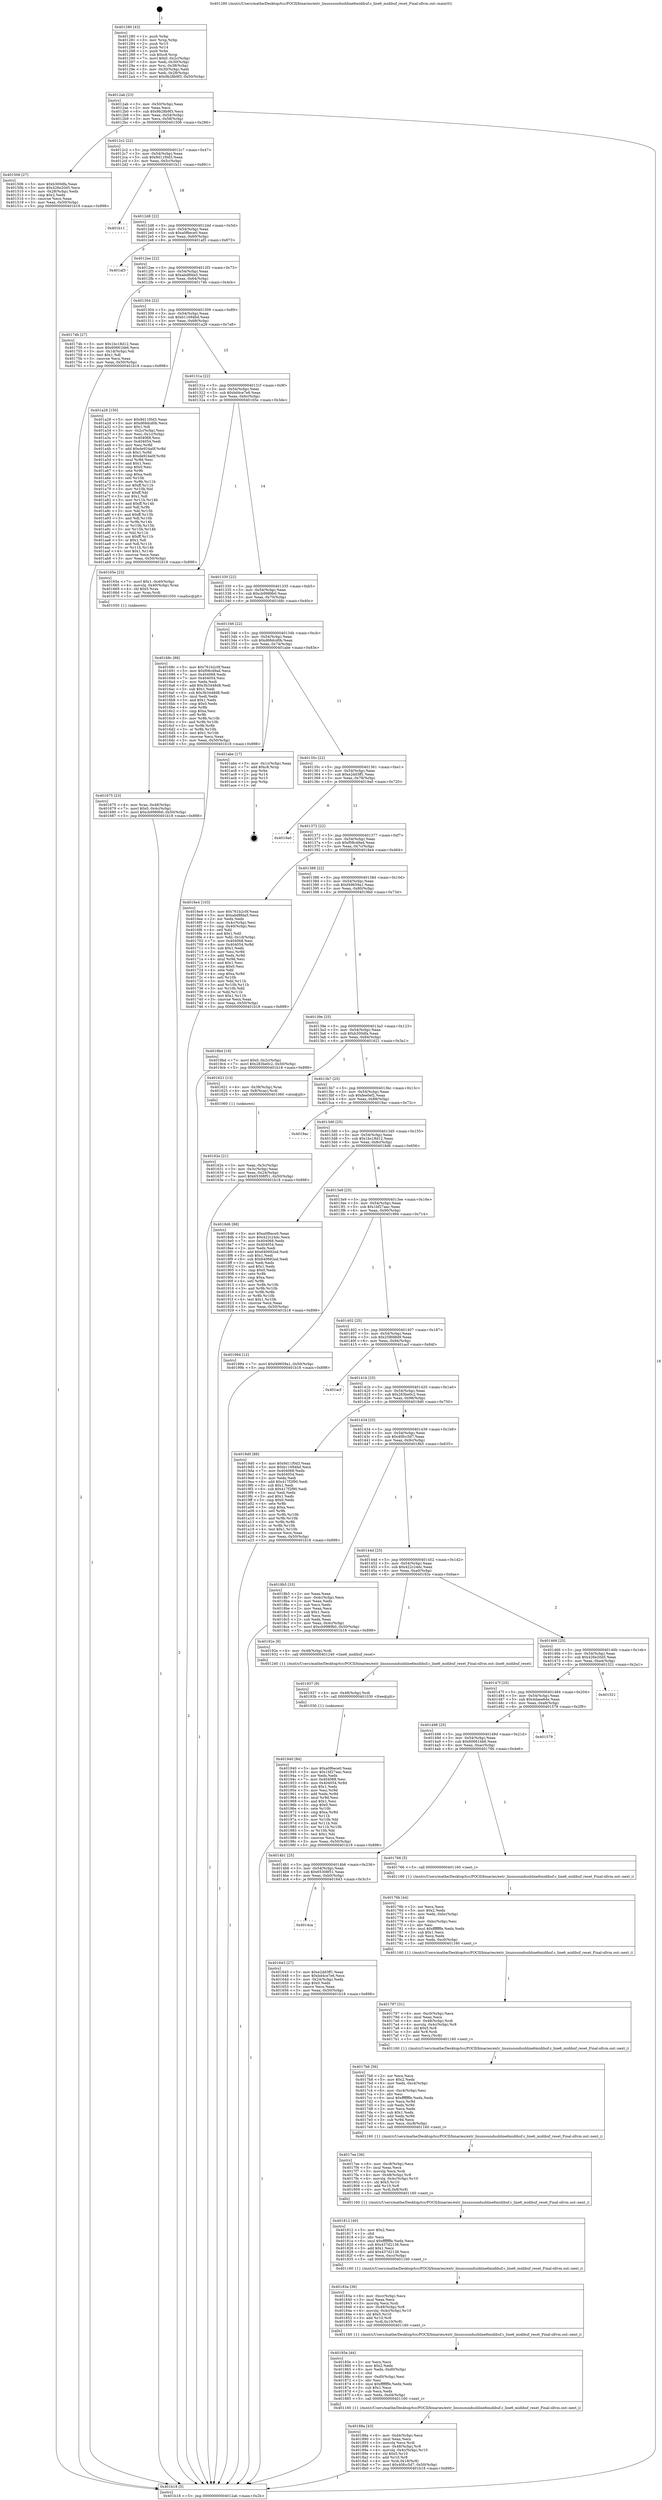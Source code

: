 digraph "0x401280" {
  label = "0x401280 (/mnt/c/Users/mathe/Desktop/tcc/POCII/binaries/extr_linuxsoundusbline6midibuf.c_line6_midibuf_reset_Final-ollvm.out::main(0))"
  labelloc = "t"
  node[shape=record]

  Entry [label="",width=0.3,height=0.3,shape=circle,fillcolor=black,style=filled]
  "0x4012ab" [label="{
     0x4012ab [23]\l
     | [instrs]\l
     &nbsp;&nbsp;0x4012ab \<+3\>: mov -0x50(%rbp),%eax\l
     &nbsp;&nbsp;0x4012ae \<+2\>: mov %eax,%ecx\l
     &nbsp;&nbsp;0x4012b0 \<+6\>: sub $0x9b28b9f3,%ecx\l
     &nbsp;&nbsp;0x4012b6 \<+3\>: mov %eax,-0x54(%rbp)\l
     &nbsp;&nbsp;0x4012b9 \<+3\>: mov %ecx,-0x58(%rbp)\l
     &nbsp;&nbsp;0x4012bc \<+6\>: je 0000000000401506 \<main+0x286\>\l
  }"]
  "0x401506" [label="{
     0x401506 [27]\l
     | [instrs]\l
     &nbsp;&nbsp;0x401506 \<+5\>: mov $0xb300dfa,%eax\l
     &nbsp;&nbsp;0x40150b \<+5\>: mov $0x426e20d5,%ecx\l
     &nbsp;&nbsp;0x401510 \<+3\>: mov -0x28(%rbp),%edx\l
     &nbsp;&nbsp;0x401513 \<+3\>: cmp $0x2,%edx\l
     &nbsp;&nbsp;0x401516 \<+3\>: cmovne %ecx,%eax\l
     &nbsp;&nbsp;0x401519 \<+3\>: mov %eax,-0x50(%rbp)\l
     &nbsp;&nbsp;0x40151c \<+5\>: jmp 0000000000401b18 \<main+0x898\>\l
  }"]
  "0x4012c2" [label="{
     0x4012c2 [22]\l
     | [instrs]\l
     &nbsp;&nbsp;0x4012c2 \<+5\>: jmp 00000000004012c7 \<main+0x47\>\l
     &nbsp;&nbsp;0x4012c7 \<+3\>: mov -0x54(%rbp),%eax\l
     &nbsp;&nbsp;0x4012ca \<+5\>: sub $0x9d11f0d3,%eax\l
     &nbsp;&nbsp;0x4012cf \<+3\>: mov %eax,-0x5c(%rbp)\l
     &nbsp;&nbsp;0x4012d2 \<+6\>: je 0000000000401b11 \<main+0x891\>\l
  }"]
  "0x401b18" [label="{
     0x401b18 [5]\l
     | [instrs]\l
     &nbsp;&nbsp;0x401b18 \<+5\>: jmp 00000000004012ab \<main+0x2b\>\l
  }"]
  "0x401280" [label="{
     0x401280 [43]\l
     | [instrs]\l
     &nbsp;&nbsp;0x401280 \<+1\>: push %rbp\l
     &nbsp;&nbsp;0x401281 \<+3\>: mov %rsp,%rbp\l
     &nbsp;&nbsp;0x401284 \<+2\>: push %r15\l
     &nbsp;&nbsp;0x401286 \<+2\>: push %r14\l
     &nbsp;&nbsp;0x401288 \<+1\>: push %rbx\l
     &nbsp;&nbsp;0x401289 \<+7\>: sub $0xc8,%rsp\l
     &nbsp;&nbsp;0x401290 \<+7\>: movl $0x0,-0x2c(%rbp)\l
     &nbsp;&nbsp;0x401297 \<+3\>: mov %edi,-0x30(%rbp)\l
     &nbsp;&nbsp;0x40129a \<+4\>: mov %rsi,-0x38(%rbp)\l
     &nbsp;&nbsp;0x40129e \<+3\>: mov -0x30(%rbp),%edi\l
     &nbsp;&nbsp;0x4012a1 \<+3\>: mov %edi,-0x28(%rbp)\l
     &nbsp;&nbsp;0x4012a4 \<+7\>: movl $0x9b28b9f3,-0x50(%rbp)\l
  }"]
  Exit [label="",width=0.3,height=0.3,shape=circle,fillcolor=black,style=filled,peripheries=2]
  "0x401b11" [label="{
     0x401b11\l
  }", style=dashed]
  "0x4012d8" [label="{
     0x4012d8 [22]\l
     | [instrs]\l
     &nbsp;&nbsp;0x4012d8 \<+5\>: jmp 00000000004012dd \<main+0x5d\>\l
     &nbsp;&nbsp;0x4012dd \<+3\>: mov -0x54(%rbp),%eax\l
     &nbsp;&nbsp;0x4012e0 \<+5\>: sub $0xa0f6ece0,%eax\l
     &nbsp;&nbsp;0x4012e5 \<+3\>: mov %eax,-0x60(%rbp)\l
     &nbsp;&nbsp;0x4012e8 \<+6\>: je 0000000000401af3 \<main+0x873\>\l
  }"]
  "0x401940" [label="{
     0x401940 [84]\l
     | [instrs]\l
     &nbsp;&nbsp;0x401940 \<+5\>: mov $0xa0f6ece0,%eax\l
     &nbsp;&nbsp;0x401945 \<+5\>: mov $0x1bf27aac,%ecx\l
     &nbsp;&nbsp;0x40194a \<+2\>: xor %edx,%edx\l
     &nbsp;&nbsp;0x40194c \<+7\>: mov 0x404068,%esi\l
     &nbsp;&nbsp;0x401953 \<+8\>: mov 0x404054,%r8d\l
     &nbsp;&nbsp;0x40195b \<+3\>: sub $0x1,%edx\l
     &nbsp;&nbsp;0x40195e \<+3\>: mov %esi,%r9d\l
     &nbsp;&nbsp;0x401961 \<+3\>: add %edx,%r9d\l
     &nbsp;&nbsp;0x401964 \<+4\>: imul %r9d,%esi\l
     &nbsp;&nbsp;0x401968 \<+3\>: and $0x1,%esi\l
     &nbsp;&nbsp;0x40196b \<+3\>: cmp $0x0,%esi\l
     &nbsp;&nbsp;0x40196e \<+4\>: sete %r10b\l
     &nbsp;&nbsp;0x401972 \<+4\>: cmp $0xa,%r8d\l
     &nbsp;&nbsp;0x401976 \<+4\>: setl %r11b\l
     &nbsp;&nbsp;0x40197a \<+3\>: mov %r10b,%bl\l
     &nbsp;&nbsp;0x40197d \<+3\>: and %r11b,%bl\l
     &nbsp;&nbsp;0x401980 \<+3\>: xor %r11b,%r10b\l
     &nbsp;&nbsp;0x401983 \<+3\>: or %r10b,%bl\l
     &nbsp;&nbsp;0x401986 \<+3\>: test $0x1,%bl\l
     &nbsp;&nbsp;0x401989 \<+3\>: cmovne %ecx,%eax\l
     &nbsp;&nbsp;0x40198c \<+3\>: mov %eax,-0x50(%rbp)\l
     &nbsp;&nbsp;0x40198f \<+5\>: jmp 0000000000401b18 \<main+0x898\>\l
  }"]
  "0x401af3" [label="{
     0x401af3\l
  }", style=dashed]
  "0x4012ee" [label="{
     0x4012ee [22]\l
     | [instrs]\l
     &nbsp;&nbsp;0x4012ee \<+5\>: jmp 00000000004012f3 \<main+0x73\>\l
     &nbsp;&nbsp;0x4012f3 \<+3\>: mov -0x54(%rbp),%eax\l
     &nbsp;&nbsp;0x4012f6 \<+5\>: sub $0xabd8fda5,%eax\l
     &nbsp;&nbsp;0x4012fb \<+3\>: mov %eax,-0x64(%rbp)\l
     &nbsp;&nbsp;0x4012fe \<+6\>: je 000000000040174b \<main+0x4cb\>\l
  }"]
  "0x401937" [label="{
     0x401937 [9]\l
     | [instrs]\l
     &nbsp;&nbsp;0x401937 \<+4\>: mov -0x48(%rbp),%rdi\l
     &nbsp;&nbsp;0x40193b \<+5\>: call 0000000000401030 \<free@plt\>\l
     | [calls]\l
     &nbsp;&nbsp;0x401030 \{1\} (unknown)\l
  }"]
  "0x40174b" [label="{
     0x40174b [27]\l
     | [instrs]\l
     &nbsp;&nbsp;0x40174b \<+5\>: mov $0x1bc18d12,%eax\l
     &nbsp;&nbsp;0x401750 \<+5\>: mov $0x60661bb6,%ecx\l
     &nbsp;&nbsp;0x401755 \<+3\>: mov -0x1d(%rbp),%dl\l
     &nbsp;&nbsp;0x401758 \<+3\>: test $0x1,%dl\l
     &nbsp;&nbsp;0x40175b \<+3\>: cmovne %ecx,%eax\l
     &nbsp;&nbsp;0x40175e \<+3\>: mov %eax,-0x50(%rbp)\l
     &nbsp;&nbsp;0x401761 \<+5\>: jmp 0000000000401b18 \<main+0x898\>\l
  }"]
  "0x401304" [label="{
     0x401304 [22]\l
     | [instrs]\l
     &nbsp;&nbsp;0x401304 \<+5\>: jmp 0000000000401309 \<main+0x89\>\l
     &nbsp;&nbsp;0x401309 \<+3\>: mov -0x54(%rbp),%eax\l
     &nbsp;&nbsp;0x40130c \<+5\>: sub $0xb11694bd,%eax\l
     &nbsp;&nbsp;0x401311 \<+3\>: mov %eax,-0x68(%rbp)\l
     &nbsp;&nbsp;0x401314 \<+6\>: je 0000000000401a28 \<main+0x7a8\>\l
  }"]
  "0x40188a" [label="{
     0x40188a [43]\l
     | [instrs]\l
     &nbsp;&nbsp;0x40188a \<+6\>: mov -0xd4(%rbp),%ecx\l
     &nbsp;&nbsp;0x401890 \<+3\>: imul %eax,%ecx\l
     &nbsp;&nbsp;0x401893 \<+3\>: movslq %ecx,%rdi\l
     &nbsp;&nbsp;0x401896 \<+4\>: mov -0x48(%rbp),%r8\l
     &nbsp;&nbsp;0x40189a \<+4\>: movslq -0x4c(%rbp),%r10\l
     &nbsp;&nbsp;0x40189e \<+4\>: shl $0x5,%r10\l
     &nbsp;&nbsp;0x4018a2 \<+3\>: add %r10,%r8\l
     &nbsp;&nbsp;0x4018a5 \<+4\>: mov %rdi,0x18(%r8)\l
     &nbsp;&nbsp;0x4018a9 \<+7\>: movl $0x40fcc5d7,-0x50(%rbp)\l
     &nbsp;&nbsp;0x4018b0 \<+5\>: jmp 0000000000401b18 \<main+0x898\>\l
  }"]
  "0x401a28" [label="{
     0x401a28 [150]\l
     | [instrs]\l
     &nbsp;&nbsp;0x401a28 \<+5\>: mov $0x9d11f0d3,%eax\l
     &nbsp;&nbsp;0x401a2d \<+5\>: mov $0xd68dcd0b,%ecx\l
     &nbsp;&nbsp;0x401a32 \<+2\>: mov $0x1,%dl\l
     &nbsp;&nbsp;0x401a34 \<+3\>: mov -0x2c(%rbp),%esi\l
     &nbsp;&nbsp;0x401a37 \<+3\>: mov %esi,-0x1c(%rbp)\l
     &nbsp;&nbsp;0x401a3a \<+7\>: mov 0x404068,%esi\l
     &nbsp;&nbsp;0x401a41 \<+7\>: mov 0x404054,%edi\l
     &nbsp;&nbsp;0x401a48 \<+3\>: mov %esi,%r8d\l
     &nbsp;&nbsp;0x401a4b \<+7\>: add $0xde924a0f,%r8d\l
     &nbsp;&nbsp;0x401a52 \<+4\>: sub $0x1,%r8d\l
     &nbsp;&nbsp;0x401a56 \<+7\>: sub $0xde924a0f,%r8d\l
     &nbsp;&nbsp;0x401a5d \<+4\>: imul %r8d,%esi\l
     &nbsp;&nbsp;0x401a61 \<+3\>: and $0x1,%esi\l
     &nbsp;&nbsp;0x401a64 \<+3\>: cmp $0x0,%esi\l
     &nbsp;&nbsp;0x401a67 \<+4\>: sete %r9b\l
     &nbsp;&nbsp;0x401a6b \<+3\>: cmp $0xa,%edi\l
     &nbsp;&nbsp;0x401a6e \<+4\>: setl %r10b\l
     &nbsp;&nbsp;0x401a72 \<+3\>: mov %r9b,%r11b\l
     &nbsp;&nbsp;0x401a75 \<+4\>: xor $0xff,%r11b\l
     &nbsp;&nbsp;0x401a79 \<+3\>: mov %r10b,%bl\l
     &nbsp;&nbsp;0x401a7c \<+3\>: xor $0xff,%bl\l
     &nbsp;&nbsp;0x401a7f \<+3\>: xor $0x1,%dl\l
     &nbsp;&nbsp;0x401a82 \<+3\>: mov %r11b,%r14b\l
     &nbsp;&nbsp;0x401a85 \<+4\>: and $0xff,%r14b\l
     &nbsp;&nbsp;0x401a89 \<+3\>: and %dl,%r9b\l
     &nbsp;&nbsp;0x401a8c \<+3\>: mov %bl,%r15b\l
     &nbsp;&nbsp;0x401a8f \<+4\>: and $0xff,%r15b\l
     &nbsp;&nbsp;0x401a93 \<+3\>: and %dl,%r10b\l
     &nbsp;&nbsp;0x401a96 \<+3\>: or %r9b,%r14b\l
     &nbsp;&nbsp;0x401a99 \<+3\>: or %r10b,%r15b\l
     &nbsp;&nbsp;0x401a9c \<+3\>: xor %r15b,%r14b\l
     &nbsp;&nbsp;0x401a9f \<+3\>: or %bl,%r11b\l
     &nbsp;&nbsp;0x401aa2 \<+4\>: xor $0xff,%r11b\l
     &nbsp;&nbsp;0x401aa6 \<+3\>: or $0x1,%dl\l
     &nbsp;&nbsp;0x401aa9 \<+3\>: and %dl,%r11b\l
     &nbsp;&nbsp;0x401aac \<+3\>: or %r11b,%r14b\l
     &nbsp;&nbsp;0x401aaf \<+4\>: test $0x1,%r14b\l
     &nbsp;&nbsp;0x401ab3 \<+3\>: cmovne %ecx,%eax\l
     &nbsp;&nbsp;0x401ab6 \<+3\>: mov %eax,-0x50(%rbp)\l
     &nbsp;&nbsp;0x401ab9 \<+5\>: jmp 0000000000401b18 \<main+0x898\>\l
  }"]
  "0x40131a" [label="{
     0x40131a [22]\l
     | [instrs]\l
     &nbsp;&nbsp;0x40131a \<+5\>: jmp 000000000040131f \<main+0x9f\>\l
     &nbsp;&nbsp;0x40131f \<+3\>: mov -0x54(%rbp),%eax\l
     &nbsp;&nbsp;0x401322 \<+5\>: sub $0xbd4ce7e6,%eax\l
     &nbsp;&nbsp;0x401327 \<+3\>: mov %eax,-0x6c(%rbp)\l
     &nbsp;&nbsp;0x40132a \<+6\>: je 000000000040165e \<main+0x3de\>\l
  }"]
  "0x40185e" [label="{
     0x40185e [44]\l
     | [instrs]\l
     &nbsp;&nbsp;0x40185e \<+2\>: xor %ecx,%ecx\l
     &nbsp;&nbsp;0x401860 \<+5\>: mov $0x2,%edx\l
     &nbsp;&nbsp;0x401865 \<+6\>: mov %edx,-0xd0(%rbp)\l
     &nbsp;&nbsp;0x40186b \<+1\>: cltd\l
     &nbsp;&nbsp;0x40186c \<+6\>: mov -0xd0(%rbp),%esi\l
     &nbsp;&nbsp;0x401872 \<+2\>: idiv %esi\l
     &nbsp;&nbsp;0x401874 \<+6\>: imul $0xfffffffe,%edx,%edx\l
     &nbsp;&nbsp;0x40187a \<+3\>: sub $0x1,%ecx\l
     &nbsp;&nbsp;0x40187d \<+2\>: sub %ecx,%edx\l
     &nbsp;&nbsp;0x40187f \<+6\>: mov %edx,-0xd4(%rbp)\l
     &nbsp;&nbsp;0x401885 \<+5\>: call 0000000000401160 \<next_i\>\l
     | [calls]\l
     &nbsp;&nbsp;0x401160 \{1\} (/mnt/c/Users/mathe/Desktop/tcc/POCII/binaries/extr_linuxsoundusbline6midibuf.c_line6_midibuf_reset_Final-ollvm.out::next_i)\l
  }"]
  "0x40165e" [label="{
     0x40165e [23]\l
     | [instrs]\l
     &nbsp;&nbsp;0x40165e \<+7\>: movl $0x1,-0x40(%rbp)\l
     &nbsp;&nbsp;0x401665 \<+4\>: movslq -0x40(%rbp),%rax\l
     &nbsp;&nbsp;0x401669 \<+4\>: shl $0x5,%rax\l
     &nbsp;&nbsp;0x40166d \<+3\>: mov %rax,%rdi\l
     &nbsp;&nbsp;0x401670 \<+5\>: call 0000000000401050 \<malloc@plt\>\l
     | [calls]\l
     &nbsp;&nbsp;0x401050 \{1\} (unknown)\l
  }"]
  "0x401330" [label="{
     0x401330 [22]\l
     | [instrs]\l
     &nbsp;&nbsp;0x401330 \<+5\>: jmp 0000000000401335 \<main+0xb5\>\l
     &nbsp;&nbsp;0x401335 \<+3\>: mov -0x54(%rbp),%eax\l
     &nbsp;&nbsp;0x401338 \<+5\>: sub $0xcb9989b0,%eax\l
     &nbsp;&nbsp;0x40133d \<+3\>: mov %eax,-0x70(%rbp)\l
     &nbsp;&nbsp;0x401340 \<+6\>: je 000000000040168c \<main+0x40c\>\l
  }"]
  "0x40183a" [label="{
     0x40183a [36]\l
     | [instrs]\l
     &nbsp;&nbsp;0x40183a \<+6\>: mov -0xcc(%rbp),%ecx\l
     &nbsp;&nbsp;0x401840 \<+3\>: imul %eax,%ecx\l
     &nbsp;&nbsp;0x401843 \<+3\>: movslq %ecx,%rdi\l
     &nbsp;&nbsp;0x401846 \<+4\>: mov -0x48(%rbp),%r8\l
     &nbsp;&nbsp;0x40184a \<+4\>: movslq -0x4c(%rbp),%r10\l
     &nbsp;&nbsp;0x40184e \<+4\>: shl $0x5,%r10\l
     &nbsp;&nbsp;0x401852 \<+3\>: add %r10,%r8\l
     &nbsp;&nbsp;0x401855 \<+4\>: mov %rdi,0x10(%r8)\l
     &nbsp;&nbsp;0x401859 \<+5\>: call 0000000000401160 \<next_i\>\l
     | [calls]\l
     &nbsp;&nbsp;0x401160 \{1\} (/mnt/c/Users/mathe/Desktop/tcc/POCII/binaries/extr_linuxsoundusbline6midibuf.c_line6_midibuf_reset_Final-ollvm.out::next_i)\l
  }"]
  "0x40168c" [label="{
     0x40168c [88]\l
     | [instrs]\l
     &nbsp;&nbsp;0x40168c \<+5\>: mov $0x761b2c0f,%eax\l
     &nbsp;&nbsp;0x401691 \<+5\>: mov $0xf08c49ad,%ecx\l
     &nbsp;&nbsp;0x401696 \<+7\>: mov 0x404068,%edx\l
     &nbsp;&nbsp;0x40169d \<+7\>: mov 0x404054,%esi\l
     &nbsp;&nbsp;0x4016a4 \<+2\>: mov %edx,%edi\l
     &nbsp;&nbsp;0x4016a6 \<+6\>: add $0x3b3448d8,%edi\l
     &nbsp;&nbsp;0x4016ac \<+3\>: sub $0x1,%edi\l
     &nbsp;&nbsp;0x4016af \<+6\>: sub $0x3b3448d8,%edi\l
     &nbsp;&nbsp;0x4016b5 \<+3\>: imul %edi,%edx\l
     &nbsp;&nbsp;0x4016b8 \<+3\>: and $0x1,%edx\l
     &nbsp;&nbsp;0x4016bb \<+3\>: cmp $0x0,%edx\l
     &nbsp;&nbsp;0x4016be \<+4\>: sete %r8b\l
     &nbsp;&nbsp;0x4016c2 \<+3\>: cmp $0xa,%esi\l
     &nbsp;&nbsp;0x4016c5 \<+4\>: setl %r9b\l
     &nbsp;&nbsp;0x4016c9 \<+3\>: mov %r8b,%r10b\l
     &nbsp;&nbsp;0x4016cc \<+3\>: and %r9b,%r10b\l
     &nbsp;&nbsp;0x4016cf \<+3\>: xor %r9b,%r8b\l
     &nbsp;&nbsp;0x4016d2 \<+3\>: or %r8b,%r10b\l
     &nbsp;&nbsp;0x4016d5 \<+4\>: test $0x1,%r10b\l
     &nbsp;&nbsp;0x4016d9 \<+3\>: cmovne %ecx,%eax\l
     &nbsp;&nbsp;0x4016dc \<+3\>: mov %eax,-0x50(%rbp)\l
     &nbsp;&nbsp;0x4016df \<+5\>: jmp 0000000000401b18 \<main+0x898\>\l
  }"]
  "0x401346" [label="{
     0x401346 [22]\l
     | [instrs]\l
     &nbsp;&nbsp;0x401346 \<+5\>: jmp 000000000040134b \<main+0xcb\>\l
     &nbsp;&nbsp;0x40134b \<+3\>: mov -0x54(%rbp),%eax\l
     &nbsp;&nbsp;0x40134e \<+5\>: sub $0xd68dcd0b,%eax\l
     &nbsp;&nbsp;0x401353 \<+3\>: mov %eax,-0x74(%rbp)\l
     &nbsp;&nbsp;0x401356 \<+6\>: je 0000000000401abe \<main+0x83e\>\l
  }"]
  "0x401812" [label="{
     0x401812 [40]\l
     | [instrs]\l
     &nbsp;&nbsp;0x401812 \<+5\>: mov $0x2,%ecx\l
     &nbsp;&nbsp;0x401817 \<+1\>: cltd\l
     &nbsp;&nbsp;0x401818 \<+2\>: idiv %ecx\l
     &nbsp;&nbsp;0x40181a \<+6\>: imul $0xfffffffe,%edx,%ecx\l
     &nbsp;&nbsp;0x401820 \<+6\>: sub $0x437d2138,%ecx\l
     &nbsp;&nbsp;0x401826 \<+3\>: add $0x1,%ecx\l
     &nbsp;&nbsp;0x401829 \<+6\>: add $0x437d2138,%ecx\l
     &nbsp;&nbsp;0x40182f \<+6\>: mov %ecx,-0xcc(%rbp)\l
     &nbsp;&nbsp;0x401835 \<+5\>: call 0000000000401160 \<next_i\>\l
     | [calls]\l
     &nbsp;&nbsp;0x401160 \{1\} (/mnt/c/Users/mathe/Desktop/tcc/POCII/binaries/extr_linuxsoundusbline6midibuf.c_line6_midibuf_reset_Final-ollvm.out::next_i)\l
  }"]
  "0x401abe" [label="{
     0x401abe [17]\l
     | [instrs]\l
     &nbsp;&nbsp;0x401abe \<+3\>: mov -0x1c(%rbp),%eax\l
     &nbsp;&nbsp;0x401ac1 \<+7\>: add $0xc8,%rsp\l
     &nbsp;&nbsp;0x401ac8 \<+1\>: pop %rbx\l
     &nbsp;&nbsp;0x401ac9 \<+2\>: pop %r14\l
     &nbsp;&nbsp;0x401acb \<+2\>: pop %r15\l
     &nbsp;&nbsp;0x401acd \<+1\>: pop %rbp\l
     &nbsp;&nbsp;0x401ace \<+1\>: ret\l
  }"]
  "0x40135c" [label="{
     0x40135c [22]\l
     | [instrs]\l
     &nbsp;&nbsp;0x40135c \<+5\>: jmp 0000000000401361 \<main+0xe1\>\l
     &nbsp;&nbsp;0x401361 \<+3\>: mov -0x54(%rbp),%eax\l
     &nbsp;&nbsp;0x401364 \<+5\>: sub $0xe2dd3ff1,%eax\l
     &nbsp;&nbsp;0x401369 \<+3\>: mov %eax,-0x78(%rbp)\l
     &nbsp;&nbsp;0x40136c \<+6\>: je 00000000004019a0 \<main+0x720\>\l
  }"]
  "0x4017ee" [label="{
     0x4017ee [36]\l
     | [instrs]\l
     &nbsp;&nbsp;0x4017ee \<+6\>: mov -0xc8(%rbp),%ecx\l
     &nbsp;&nbsp;0x4017f4 \<+3\>: imul %eax,%ecx\l
     &nbsp;&nbsp;0x4017f7 \<+3\>: movslq %ecx,%rdi\l
     &nbsp;&nbsp;0x4017fa \<+4\>: mov -0x48(%rbp),%r8\l
     &nbsp;&nbsp;0x4017fe \<+4\>: movslq -0x4c(%rbp),%r10\l
     &nbsp;&nbsp;0x401802 \<+4\>: shl $0x5,%r10\l
     &nbsp;&nbsp;0x401806 \<+3\>: add %r10,%r8\l
     &nbsp;&nbsp;0x401809 \<+4\>: mov %rdi,0x8(%r8)\l
     &nbsp;&nbsp;0x40180d \<+5\>: call 0000000000401160 \<next_i\>\l
     | [calls]\l
     &nbsp;&nbsp;0x401160 \{1\} (/mnt/c/Users/mathe/Desktop/tcc/POCII/binaries/extr_linuxsoundusbline6midibuf.c_line6_midibuf_reset_Final-ollvm.out::next_i)\l
  }"]
  "0x4019a0" [label="{
     0x4019a0\l
  }", style=dashed]
  "0x401372" [label="{
     0x401372 [22]\l
     | [instrs]\l
     &nbsp;&nbsp;0x401372 \<+5\>: jmp 0000000000401377 \<main+0xf7\>\l
     &nbsp;&nbsp;0x401377 \<+3\>: mov -0x54(%rbp),%eax\l
     &nbsp;&nbsp;0x40137a \<+5\>: sub $0xf08c49ad,%eax\l
     &nbsp;&nbsp;0x40137f \<+3\>: mov %eax,-0x7c(%rbp)\l
     &nbsp;&nbsp;0x401382 \<+6\>: je 00000000004016e4 \<main+0x464\>\l
  }"]
  "0x4017b6" [label="{
     0x4017b6 [56]\l
     | [instrs]\l
     &nbsp;&nbsp;0x4017b6 \<+2\>: xor %ecx,%ecx\l
     &nbsp;&nbsp;0x4017b8 \<+5\>: mov $0x2,%edx\l
     &nbsp;&nbsp;0x4017bd \<+6\>: mov %edx,-0xc4(%rbp)\l
     &nbsp;&nbsp;0x4017c3 \<+1\>: cltd\l
     &nbsp;&nbsp;0x4017c4 \<+6\>: mov -0xc4(%rbp),%esi\l
     &nbsp;&nbsp;0x4017ca \<+2\>: idiv %esi\l
     &nbsp;&nbsp;0x4017cc \<+6\>: imul $0xfffffffe,%edx,%edx\l
     &nbsp;&nbsp;0x4017d2 \<+3\>: mov %ecx,%r9d\l
     &nbsp;&nbsp;0x4017d5 \<+3\>: sub %edx,%r9d\l
     &nbsp;&nbsp;0x4017d8 \<+2\>: mov %ecx,%edx\l
     &nbsp;&nbsp;0x4017da \<+3\>: sub $0x1,%edx\l
     &nbsp;&nbsp;0x4017dd \<+3\>: add %edx,%r9d\l
     &nbsp;&nbsp;0x4017e0 \<+3\>: sub %r9d,%ecx\l
     &nbsp;&nbsp;0x4017e3 \<+6\>: mov %ecx,-0xc8(%rbp)\l
     &nbsp;&nbsp;0x4017e9 \<+5\>: call 0000000000401160 \<next_i\>\l
     | [calls]\l
     &nbsp;&nbsp;0x401160 \{1\} (/mnt/c/Users/mathe/Desktop/tcc/POCII/binaries/extr_linuxsoundusbline6midibuf.c_line6_midibuf_reset_Final-ollvm.out::next_i)\l
  }"]
  "0x4016e4" [label="{
     0x4016e4 [103]\l
     | [instrs]\l
     &nbsp;&nbsp;0x4016e4 \<+5\>: mov $0x761b2c0f,%eax\l
     &nbsp;&nbsp;0x4016e9 \<+5\>: mov $0xabd8fda5,%ecx\l
     &nbsp;&nbsp;0x4016ee \<+2\>: xor %edx,%edx\l
     &nbsp;&nbsp;0x4016f0 \<+3\>: mov -0x4c(%rbp),%esi\l
     &nbsp;&nbsp;0x4016f3 \<+3\>: cmp -0x40(%rbp),%esi\l
     &nbsp;&nbsp;0x4016f6 \<+4\>: setl %dil\l
     &nbsp;&nbsp;0x4016fa \<+4\>: and $0x1,%dil\l
     &nbsp;&nbsp;0x4016fe \<+4\>: mov %dil,-0x1d(%rbp)\l
     &nbsp;&nbsp;0x401702 \<+7\>: mov 0x404068,%esi\l
     &nbsp;&nbsp;0x401709 \<+8\>: mov 0x404054,%r8d\l
     &nbsp;&nbsp;0x401711 \<+3\>: sub $0x1,%edx\l
     &nbsp;&nbsp;0x401714 \<+3\>: mov %esi,%r9d\l
     &nbsp;&nbsp;0x401717 \<+3\>: add %edx,%r9d\l
     &nbsp;&nbsp;0x40171a \<+4\>: imul %r9d,%esi\l
     &nbsp;&nbsp;0x40171e \<+3\>: and $0x1,%esi\l
     &nbsp;&nbsp;0x401721 \<+3\>: cmp $0x0,%esi\l
     &nbsp;&nbsp;0x401724 \<+4\>: sete %dil\l
     &nbsp;&nbsp;0x401728 \<+4\>: cmp $0xa,%r8d\l
     &nbsp;&nbsp;0x40172c \<+4\>: setl %r10b\l
     &nbsp;&nbsp;0x401730 \<+3\>: mov %dil,%r11b\l
     &nbsp;&nbsp;0x401733 \<+3\>: and %r10b,%r11b\l
     &nbsp;&nbsp;0x401736 \<+3\>: xor %r10b,%dil\l
     &nbsp;&nbsp;0x401739 \<+3\>: or %dil,%r11b\l
     &nbsp;&nbsp;0x40173c \<+4\>: test $0x1,%r11b\l
     &nbsp;&nbsp;0x401740 \<+3\>: cmovne %ecx,%eax\l
     &nbsp;&nbsp;0x401743 \<+3\>: mov %eax,-0x50(%rbp)\l
     &nbsp;&nbsp;0x401746 \<+5\>: jmp 0000000000401b18 \<main+0x898\>\l
  }"]
  "0x401388" [label="{
     0x401388 [22]\l
     | [instrs]\l
     &nbsp;&nbsp;0x401388 \<+5\>: jmp 000000000040138d \<main+0x10d\>\l
     &nbsp;&nbsp;0x40138d \<+3\>: mov -0x54(%rbp),%eax\l
     &nbsp;&nbsp;0x401390 \<+5\>: sub $0xf49659a1,%eax\l
     &nbsp;&nbsp;0x401395 \<+3\>: mov %eax,-0x80(%rbp)\l
     &nbsp;&nbsp;0x401398 \<+6\>: je 00000000004019bd \<main+0x73d\>\l
  }"]
  "0x401797" [label="{
     0x401797 [31]\l
     | [instrs]\l
     &nbsp;&nbsp;0x401797 \<+6\>: mov -0xc0(%rbp),%ecx\l
     &nbsp;&nbsp;0x40179d \<+3\>: imul %eax,%ecx\l
     &nbsp;&nbsp;0x4017a0 \<+4\>: mov -0x48(%rbp),%rdi\l
     &nbsp;&nbsp;0x4017a4 \<+4\>: movslq -0x4c(%rbp),%r8\l
     &nbsp;&nbsp;0x4017a8 \<+4\>: shl $0x5,%r8\l
     &nbsp;&nbsp;0x4017ac \<+3\>: add %r8,%rdi\l
     &nbsp;&nbsp;0x4017af \<+2\>: mov %ecx,(%rdi)\l
     &nbsp;&nbsp;0x4017b1 \<+5\>: call 0000000000401160 \<next_i\>\l
     | [calls]\l
     &nbsp;&nbsp;0x401160 \{1\} (/mnt/c/Users/mathe/Desktop/tcc/POCII/binaries/extr_linuxsoundusbline6midibuf.c_line6_midibuf_reset_Final-ollvm.out::next_i)\l
  }"]
  "0x4019bd" [label="{
     0x4019bd [19]\l
     | [instrs]\l
     &nbsp;&nbsp;0x4019bd \<+7\>: movl $0x0,-0x2c(%rbp)\l
     &nbsp;&nbsp;0x4019c4 \<+7\>: movl $0x283be0c2,-0x50(%rbp)\l
     &nbsp;&nbsp;0x4019cb \<+5\>: jmp 0000000000401b18 \<main+0x898\>\l
  }"]
  "0x40139e" [label="{
     0x40139e [25]\l
     | [instrs]\l
     &nbsp;&nbsp;0x40139e \<+5\>: jmp 00000000004013a3 \<main+0x123\>\l
     &nbsp;&nbsp;0x4013a3 \<+3\>: mov -0x54(%rbp),%eax\l
     &nbsp;&nbsp;0x4013a6 \<+5\>: sub $0xb300dfa,%eax\l
     &nbsp;&nbsp;0x4013ab \<+6\>: mov %eax,-0x84(%rbp)\l
     &nbsp;&nbsp;0x4013b1 \<+6\>: je 0000000000401621 \<main+0x3a1\>\l
  }"]
  "0x40176b" [label="{
     0x40176b [44]\l
     | [instrs]\l
     &nbsp;&nbsp;0x40176b \<+2\>: xor %ecx,%ecx\l
     &nbsp;&nbsp;0x40176d \<+5\>: mov $0x2,%edx\l
     &nbsp;&nbsp;0x401772 \<+6\>: mov %edx,-0xbc(%rbp)\l
     &nbsp;&nbsp;0x401778 \<+1\>: cltd\l
     &nbsp;&nbsp;0x401779 \<+6\>: mov -0xbc(%rbp),%esi\l
     &nbsp;&nbsp;0x40177f \<+2\>: idiv %esi\l
     &nbsp;&nbsp;0x401781 \<+6\>: imul $0xfffffffe,%edx,%edx\l
     &nbsp;&nbsp;0x401787 \<+3\>: sub $0x1,%ecx\l
     &nbsp;&nbsp;0x40178a \<+2\>: sub %ecx,%edx\l
     &nbsp;&nbsp;0x40178c \<+6\>: mov %edx,-0xc0(%rbp)\l
     &nbsp;&nbsp;0x401792 \<+5\>: call 0000000000401160 \<next_i\>\l
     | [calls]\l
     &nbsp;&nbsp;0x401160 \{1\} (/mnt/c/Users/mathe/Desktop/tcc/POCII/binaries/extr_linuxsoundusbline6midibuf.c_line6_midibuf_reset_Final-ollvm.out::next_i)\l
  }"]
  "0x401621" [label="{
     0x401621 [13]\l
     | [instrs]\l
     &nbsp;&nbsp;0x401621 \<+4\>: mov -0x38(%rbp),%rax\l
     &nbsp;&nbsp;0x401625 \<+4\>: mov 0x8(%rax),%rdi\l
     &nbsp;&nbsp;0x401629 \<+5\>: call 0000000000401060 \<atoi@plt\>\l
     | [calls]\l
     &nbsp;&nbsp;0x401060 \{1\} (unknown)\l
  }"]
  "0x4013b7" [label="{
     0x4013b7 [25]\l
     | [instrs]\l
     &nbsp;&nbsp;0x4013b7 \<+5\>: jmp 00000000004013bc \<main+0x13c\>\l
     &nbsp;&nbsp;0x4013bc \<+3\>: mov -0x54(%rbp),%eax\l
     &nbsp;&nbsp;0x4013bf \<+5\>: sub $0xfee0ef2,%eax\l
     &nbsp;&nbsp;0x4013c4 \<+6\>: mov %eax,-0x88(%rbp)\l
     &nbsp;&nbsp;0x4013ca \<+6\>: je 00000000004019ac \<main+0x72c\>\l
  }"]
  "0x40162e" [label="{
     0x40162e [21]\l
     | [instrs]\l
     &nbsp;&nbsp;0x40162e \<+3\>: mov %eax,-0x3c(%rbp)\l
     &nbsp;&nbsp;0x401631 \<+3\>: mov -0x3c(%rbp),%eax\l
     &nbsp;&nbsp;0x401634 \<+3\>: mov %eax,-0x24(%rbp)\l
     &nbsp;&nbsp;0x401637 \<+7\>: movl $0x65308f51,-0x50(%rbp)\l
     &nbsp;&nbsp;0x40163e \<+5\>: jmp 0000000000401b18 \<main+0x898\>\l
  }"]
  "0x401675" [label="{
     0x401675 [23]\l
     | [instrs]\l
     &nbsp;&nbsp;0x401675 \<+4\>: mov %rax,-0x48(%rbp)\l
     &nbsp;&nbsp;0x401679 \<+7\>: movl $0x0,-0x4c(%rbp)\l
     &nbsp;&nbsp;0x401680 \<+7\>: movl $0xcb9989b0,-0x50(%rbp)\l
     &nbsp;&nbsp;0x401687 \<+5\>: jmp 0000000000401b18 \<main+0x898\>\l
  }"]
  "0x4019ac" [label="{
     0x4019ac\l
  }", style=dashed]
  "0x4013d0" [label="{
     0x4013d0 [25]\l
     | [instrs]\l
     &nbsp;&nbsp;0x4013d0 \<+5\>: jmp 00000000004013d5 \<main+0x155\>\l
     &nbsp;&nbsp;0x4013d5 \<+3\>: mov -0x54(%rbp),%eax\l
     &nbsp;&nbsp;0x4013d8 \<+5\>: sub $0x1bc18d12,%eax\l
     &nbsp;&nbsp;0x4013dd \<+6\>: mov %eax,-0x8c(%rbp)\l
     &nbsp;&nbsp;0x4013e3 \<+6\>: je 00000000004018d6 \<main+0x656\>\l
  }"]
  "0x4014ca" [label="{
     0x4014ca\l
  }", style=dashed]
  "0x4018d6" [label="{
     0x4018d6 [88]\l
     | [instrs]\l
     &nbsp;&nbsp;0x4018d6 \<+5\>: mov $0xa0f6ece0,%eax\l
     &nbsp;&nbsp;0x4018db \<+5\>: mov $0x422c24dc,%ecx\l
     &nbsp;&nbsp;0x4018e0 \<+7\>: mov 0x404068,%edx\l
     &nbsp;&nbsp;0x4018e7 \<+7\>: mov 0x404054,%esi\l
     &nbsp;&nbsp;0x4018ee \<+2\>: mov %edx,%edi\l
     &nbsp;&nbsp;0x4018f0 \<+6\>: add $0x640692ed,%edi\l
     &nbsp;&nbsp;0x4018f6 \<+3\>: sub $0x1,%edi\l
     &nbsp;&nbsp;0x4018f9 \<+6\>: sub $0x640692ed,%edi\l
     &nbsp;&nbsp;0x4018ff \<+3\>: imul %edi,%edx\l
     &nbsp;&nbsp;0x401902 \<+3\>: and $0x1,%edx\l
     &nbsp;&nbsp;0x401905 \<+3\>: cmp $0x0,%edx\l
     &nbsp;&nbsp;0x401908 \<+4\>: sete %r8b\l
     &nbsp;&nbsp;0x40190c \<+3\>: cmp $0xa,%esi\l
     &nbsp;&nbsp;0x40190f \<+4\>: setl %r9b\l
     &nbsp;&nbsp;0x401913 \<+3\>: mov %r8b,%r10b\l
     &nbsp;&nbsp;0x401916 \<+3\>: and %r9b,%r10b\l
     &nbsp;&nbsp;0x401919 \<+3\>: xor %r9b,%r8b\l
     &nbsp;&nbsp;0x40191c \<+3\>: or %r8b,%r10b\l
     &nbsp;&nbsp;0x40191f \<+4\>: test $0x1,%r10b\l
     &nbsp;&nbsp;0x401923 \<+3\>: cmovne %ecx,%eax\l
     &nbsp;&nbsp;0x401926 \<+3\>: mov %eax,-0x50(%rbp)\l
     &nbsp;&nbsp;0x401929 \<+5\>: jmp 0000000000401b18 \<main+0x898\>\l
  }"]
  "0x4013e9" [label="{
     0x4013e9 [25]\l
     | [instrs]\l
     &nbsp;&nbsp;0x4013e9 \<+5\>: jmp 00000000004013ee \<main+0x16e\>\l
     &nbsp;&nbsp;0x4013ee \<+3\>: mov -0x54(%rbp),%eax\l
     &nbsp;&nbsp;0x4013f1 \<+5\>: sub $0x1bf27aac,%eax\l
     &nbsp;&nbsp;0x4013f6 \<+6\>: mov %eax,-0x90(%rbp)\l
     &nbsp;&nbsp;0x4013fc \<+6\>: je 0000000000401994 \<main+0x714\>\l
  }"]
  "0x401643" [label="{
     0x401643 [27]\l
     | [instrs]\l
     &nbsp;&nbsp;0x401643 \<+5\>: mov $0xe2dd3ff1,%eax\l
     &nbsp;&nbsp;0x401648 \<+5\>: mov $0xbd4ce7e6,%ecx\l
     &nbsp;&nbsp;0x40164d \<+3\>: mov -0x24(%rbp),%edx\l
     &nbsp;&nbsp;0x401650 \<+3\>: cmp $0x0,%edx\l
     &nbsp;&nbsp;0x401653 \<+3\>: cmove %ecx,%eax\l
     &nbsp;&nbsp;0x401656 \<+3\>: mov %eax,-0x50(%rbp)\l
     &nbsp;&nbsp;0x401659 \<+5\>: jmp 0000000000401b18 \<main+0x898\>\l
  }"]
  "0x401994" [label="{
     0x401994 [12]\l
     | [instrs]\l
     &nbsp;&nbsp;0x401994 \<+7\>: movl $0xf49659a1,-0x50(%rbp)\l
     &nbsp;&nbsp;0x40199b \<+5\>: jmp 0000000000401b18 \<main+0x898\>\l
  }"]
  "0x401402" [label="{
     0x401402 [25]\l
     | [instrs]\l
     &nbsp;&nbsp;0x401402 \<+5\>: jmp 0000000000401407 \<main+0x187\>\l
     &nbsp;&nbsp;0x401407 \<+3\>: mov -0x54(%rbp),%eax\l
     &nbsp;&nbsp;0x40140a \<+5\>: sub $0x258fd8d9,%eax\l
     &nbsp;&nbsp;0x40140f \<+6\>: mov %eax,-0x94(%rbp)\l
     &nbsp;&nbsp;0x401415 \<+6\>: je 0000000000401acf \<main+0x84f\>\l
  }"]
  "0x4014b1" [label="{
     0x4014b1 [25]\l
     | [instrs]\l
     &nbsp;&nbsp;0x4014b1 \<+5\>: jmp 00000000004014b6 \<main+0x236\>\l
     &nbsp;&nbsp;0x4014b6 \<+3\>: mov -0x54(%rbp),%eax\l
     &nbsp;&nbsp;0x4014b9 \<+5\>: sub $0x65308f51,%eax\l
     &nbsp;&nbsp;0x4014be \<+6\>: mov %eax,-0xb0(%rbp)\l
     &nbsp;&nbsp;0x4014c4 \<+6\>: je 0000000000401643 \<main+0x3c3\>\l
  }"]
  "0x401acf" [label="{
     0x401acf\l
  }", style=dashed]
  "0x40141b" [label="{
     0x40141b [25]\l
     | [instrs]\l
     &nbsp;&nbsp;0x40141b \<+5\>: jmp 0000000000401420 \<main+0x1a0\>\l
     &nbsp;&nbsp;0x401420 \<+3\>: mov -0x54(%rbp),%eax\l
     &nbsp;&nbsp;0x401423 \<+5\>: sub $0x283be0c2,%eax\l
     &nbsp;&nbsp;0x401428 \<+6\>: mov %eax,-0x98(%rbp)\l
     &nbsp;&nbsp;0x40142e \<+6\>: je 00000000004019d0 \<main+0x750\>\l
  }"]
  "0x401766" [label="{
     0x401766 [5]\l
     | [instrs]\l
     &nbsp;&nbsp;0x401766 \<+5\>: call 0000000000401160 \<next_i\>\l
     | [calls]\l
     &nbsp;&nbsp;0x401160 \{1\} (/mnt/c/Users/mathe/Desktop/tcc/POCII/binaries/extr_linuxsoundusbline6midibuf.c_line6_midibuf_reset_Final-ollvm.out::next_i)\l
  }"]
  "0x4019d0" [label="{
     0x4019d0 [88]\l
     | [instrs]\l
     &nbsp;&nbsp;0x4019d0 \<+5\>: mov $0x9d11f0d3,%eax\l
     &nbsp;&nbsp;0x4019d5 \<+5\>: mov $0xb11694bd,%ecx\l
     &nbsp;&nbsp;0x4019da \<+7\>: mov 0x404068,%edx\l
     &nbsp;&nbsp;0x4019e1 \<+7\>: mov 0x404054,%esi\l
     &nbsp;&nbsp;0x4019e8 \<+2\>: mov %edx,%edi\l
     &nbsp;&nbsp;0x4019ea \<+6\>: add $0x417f2f90,%edi\l
     &nbsp;&nbsp;0x4019f0 \<+3\>: sub $0x1,%edi\l
     &nbsp;&nbsp;0x4019f3 \<+6\>: sub $0x417f2f90,%edi\l
     &nbsp;&nbsp;0x4019f9 \<+3\>: imul %edi,%edx\l
     &nbsp;&nbsp;0x4019fc \<+3\>: and $0x1,%edx\l
     &nbsp;&nbsp;0x4019ff \<+3\>: cmp $0x0,%edx\l
     &nbsp;&nbsp;0x401a02 \<+4\>: sete %r8b\l
     &nbsp;&nbsp;0x401a06 \<+3\>: cmp $0xa,%esi\l
     &nbsp;&nbsp;0x401a09 \<+4\>: setl %r9b\l
     &nbsp;&nbsp;0x401a0d \<+3\>: mov %r8b,%r10b\l
     &nbsp;&nbsp;0x401a10 \<+3\>: and %r9b,%r10b\l
     &nbsp;&nbsp;0x401a13 \<+3\>: xor %r9b,%r8b\l
     &nbsp;&nbsp;0x401a16 \<+3\>: or %r8b,%r10b\l
     &nbsp;&nbsp;0x401a19 \<+4\>: test $0x1,%r10b\l
     &nbsp;&nbsp;0x401a1d \<+3\>: cmovne %ecx,%eax\l
     &nbsp;&nbsp;0x401a20 \<+3\>: mov %eax,-0x50(%rbp)\l
     &nbsp;&nbsp;0x401a23 \<+5\>: jmp 0000000000401b18 \<main+0x898\>\l
  }"]
  "0x401434" [label="{
     0x401434 [25]\l
     | [instrs]\l
     &nbsp;&nbsp;0x401434 \<+5\>: jmp 0000000000401439 \<main+0x1b9\>\l
     &nbsp;&nbsp;0x401439 \<+3\>: mov -0x54(%rbp),%eax\l
     &nbsp;&nbsp;0x40143c \<+5\>: sub $0x40fcc5d7,%eax\l
     &nbsp;&nbsp;0x401441 \<+6\>: mov %eax,-0x9c(%rbp)\l
     &nbsp;&nbsp;0x401447 \<+6\>: je 00000000004018b5 \<main+0x635\>\l
  }"]
  "0x401498" [label="{
     0x401498 [25]\l
     | [instrs]\l
     &nbsp;&nbsp;0x401498 \<+5\>: jmp 000000000040149d \<main+0x21d\>\l
     &nbsp;&nbsp;0x40149d \<+3\>: mov -0x54(%rbp),%eax\l
     &nbsp;&nbsp;0x4014a0 \<+5\>: sub $0x60661bb6,%eax\l
     &nbsp;&nbsp;0x4014a5 \<+6\>: mov %eax,-0xac(%rbp)\l
     &nbsp;&nbsp;0x4014ab \<+6\>: je 0000000000401766 \<main+0x4e6\>\l
  }"]
  "0x4018b5" [label="{
     0x4018b5 [33]\l
     | [instrs]\l
     &nbsp;&nbsp;0x4018b5 \<+2\>: xor %eax,%eax\l
     &nbsp;&nbsp;0x4018b7 \<+3\>: mov -0x4c(%rbp),%ecx\l
     &nbsp;&nbsp;0x4018ba \<+2\>: mov %eax,%edx\l
     &nbsp;&nbsp;0x4018bc \<+2\>: sub %ecx,%edx\l
     &nbsp;&nbsp;0x4018be \<+2\>: mov %eax,%ecx\l
     &nbsp;&nbsp;0x4018c0 \<+3\>: sub $0x1,%ecx\l
     &nbsp;&nbsp;0x4018c3 \<+2\>: add %ecx,%edx\l
     &nbsp;&nbsp;0x4018c5 \<+2\>: sub %edx,%eax\l
     &nbsp;&nbsp;0x4018c7 \<+3\>: mov %eax,-0x4c(%rbp)\l
     &nbsp;&nbsp;0x4018ca \<+7\>: movl $0xcb9989b0,-0x50(%rbp)\l
     &nbsp;&nbsp;0x4018d1 \<+5\>: jmp 0000000000401b18 \<main+0x898\>\l
  }"]
  "0x40144d" [label="{
     0x40144d [25]\l
     | [instrs]\l
     &nbsp;&nbsp;0x40144d \<+5\>: jmp 0000000000401452 \<main+0x1d2\>\l
     &nbsp;&nbsp;0x401452 \<+3\>: mov -0x54(%rbp),%eax\l
     &nbsp;&nbsp;0x401455 \<+5\>: sub $0x422c24dc,%eax\l
     &nbsp;&nbsp;0x40145a \<+6\>: mov %eax,-0xa0(%rbp)\l
     &nbsp;&nbsp;0x401460 \<+6\>: je 000000000040192e \<main+0x6ae\>\l
  }"]
  "0x401579" [label="{
     0x401579\l
  }", style=dashed]
  "0x40192e" [label="{
     0x40192e [9]\l
     | [instrs]\l
     &nbsp;&nbsp;0x40192e \<+4\>: mov -0x48(%rbp),%rdi\l
     &nbsp;&nbsp;0x401932 \<+5\>: call 0000000000401240 \<line6_midibuf_reset\>\l
     | [calls]\l
     &nbsp;&nbsp;0x401240 \{1\} (/mnt/c/Users/mathe/Desktop/tcc/POCII/binaries/extr_linuxsoundusbline6midibuf.c_line6_midibuf_reset_Final-ollvm.out::line6_midibuf_reset)\l
  }"]
  "0x401466" [label="{
     0x401466 [25]\l
     | [instrs]\l
     &nbsp;&nbsp;0x401466 \<+5\>: jmp 000000000040146b \<main+0x1eb\>\l
     &nbsp;&nbsp;0x40146b \<+3\>: mov -0x54(%rbp),%eax\l
     &nbsp;&nbsp;0x40146e \<+5\>: sub $0x426e20d5,%eax\l
     &nbsp;&nbsp;0x401473 \<+6\>: mov %eax,-0xa4(%rbp)\l
     &nbsp;&nbsp;0x401479 \<+6\>: je 0000000000401521 \<main+0x2a1\>\l
  }"]
  "0x40147f" [label="{
     0x40147f [25]\l
     | [instrs]\l
     &nbsp;&nbsp;0x40147f \<+5\>: jmp 0000000000401484 \<main+0x204\>\l
     &nbsp;&nbsp;0x401484 \<+3\>: mov -0x54(%rbp),%eax\l
     &nbsp;&nbsp;0x401487 \<+5\>: sub $0x4daee64e,%eax\l
     &nbsp;&nbsp;0x40148c \<+6\>: mov %eax,-0xa8(%rbp)\l
     &nbsp;&nbsp;0x401492 \<+6\>: je 0000000000401579 \<main+0x2f9\>\l
  }"]
  "0x401521" [label="{
     0x401521\l
  }", style=dashed]
  Entry -> "0x401280" [label=" 1"]
  "0x4012ab" -> "0x401506" [label=" 1"]
  "0x4012ab" -> "0x4012c2" [label=" 18"]
  "0x401506" -> "0x401b18" [label=" 1"]
  "0x401280" -> "0x4012ab" [label=" 1"]
  "0x401b18" -> "0x4012ab" [label=" 18"]
  "0x401abe" -> Exit [label=" 1"]
  "0x4012c2" -> "0x401b11" [label=" 0"]
  "0x4012c2" -> "0x4012d8" [label=" 18"]
  "0x401a28" -> "0x401b18" [label=" 1"]
  "0x4012d8" -> "0x401af3" [label=" 0"]
  "0x4012d8" -> "0x4012ee" [label=" 18"]
  "0x4019d0" -> "0x401b18" [label=" 1"]
  "0x4012ee" -> "0x40174b" [label=" 2"]
  "0x4012ee" -> "0x401304" [label=" 16"]
  "0x4019bd" -> "0x401b18" [label=" 1"]
  "0x401304" -> "0x401a28" [label=" 1"]
  "0x401304" -> "0x40131a" [label=" 15"]
  "0x401994" -> "0x401b18" [label=" 1"]
  "0x40131a" -> "0x40165e" [label=" 1"]
  "0x40131a" -> "0x401330" [label=" 14"]
  "0x401940" -> "0x401b18" [label=" 1"]
  "0x401330" -> "0x40168c" [label=" 2"]
  "0x401330" -> "0x401346" [label=" 12"]
  "0x401937" -> "0x401940" [label=" 1"]
  "0x401346" -> "0x401abe" [label=" 1"]
  "0x401346" -> "0x40135c" [label=" 11"]
  "0x40192e" -> "0x401937" [label=" 1"]
  "0x40135c" -> "0x4019a0" [label=" 0"]
  "0x40135c" -> "0x401372" [label=" 11"]
  "0x4018d6" -> "0x401b18" [label=" 1"]
  "0x401372" -> "0x4016e4" [label=" 2"]
  "0x401372" -> "0x401388" [label=" 9"]
  "0x4018b5" -> "0x401b18" [label=" 1"]
  "0x401388" -> "0x4019bd" [label=" 1"]
  "0x401388" -> "0x40139e" [label=" 8"]
  "0x40188a" -> "0x401b18" [label=" 1"]
  "0x40139e" -> "0x401621" [label=" 1"]
  "0x40139e" -> "0x4013b7" [label=" 7"]
  "0x401621" -> "0x40162e" [label=" 1"]
  "0x40162e" -> "0x401b18" [label=" 1"]
  "0x40185e" -> "0x40188a" [label=" 1"]
  "0x4013b7" -> "0x4019ac" [label=" 0"]
  "0x4013b7" -> "0x4013d0" [label=" 7"]
  "0x40183a" -> "0x40185e" [label=" 1"]
  "0x4013d0" -> "0x4018d6" [label=" 1"]
  "0x4013d0" -> "0x4013e9" [label=" 6"]
  "0x401812" -> "0x40183a" [label=" 1"]
  "0x4013e9" -> "0x401994" [label=" 1"]
  "0x4013e9" -> "0x401402" [label=" 5"]
  "0x4017ee" -> "0x401812" [label=" 1"]
  "0x401402" -> "0x401acf" [label=" 0"]
  "0x401402" -> "0x40141b" [label=" 5"]
  "0x401797" -> "0x4017b6" [label=" 1"]
  "0x40141b" -> "0x4019d0" [label=" 1"]
  "0x40141b" -> "0x401434" [label=" 4"]
  "0x40176b" -> "0x401797" [label=" 1"]
  "0x401434" -> "0x4018b5" [label=" 1"]
  "0x401434" -> "0x40144d" [label=" 3"]
  "0x40174b" -> "0x401b18" [label=" 2"]
  "0x40144d" -> "0x40192e" [label=" 1"]
  "0x40144d" -> "0x401466" [label=" 2"]
  "0x4016e4" -> "0x401b18" [label=" 2"]
  "0x401466" -> "0x401521" [label=" 0"]
  "0x401466" -> "0x40147f" [label=" 2"]
  "0x40168c" -> "0x401b18" [label=" 2"]
  "0x40147f" -> "0x401579" [label=" 0"]
  "0x40147f" -> "0x401498" [label=" 2"]
  "0x401766" -> "0x40176b" [label=" 1"]
  "0x401498" -> "0x401766" [label=" 1"]
  "0x401498" -> "0x4014b1" [label=" 1"]
  "0x4017b6" -> "0x4017ee" [label=" 1"]
  "0x4014b1" -> "0x401643" [label=" 1"]
  "0x4014b1" -> "0x4014ca" [label=" 0"]
  "0x401643" -> "0x401b18" [label=" 1"]
  "0x40165e" -> "0x401675" [label=" 1"]
  "0x401675" -> "0x401b18" [label=" 1"]
}

